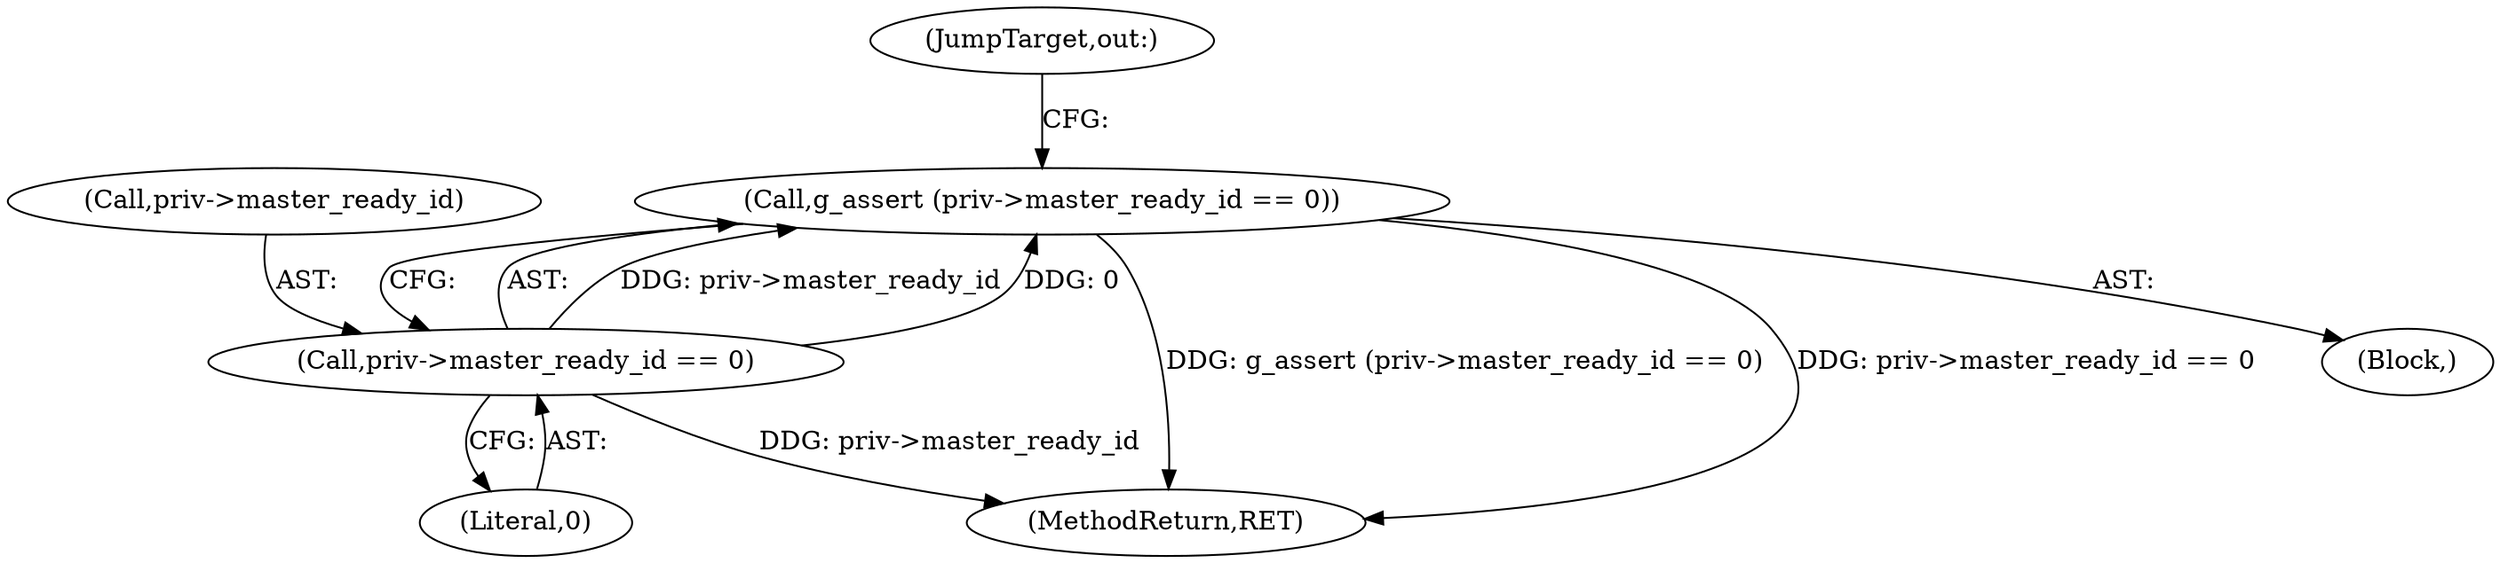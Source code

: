 digraph "0_NetworkManager_d5fc88e573fa58b93034b04d35a2454f5d28cad9@API" {
"1003695" [label="(Call,g_assert (priv->master_ready_id == 0))"];
"1003696" [label="(Call,priv->master_ready_id == 0)"];
"1003697" [label="(Call,priv->master_ready_id)"];
"1003696" [label="(Call,priv->master_ready_id == 0)"];
"1003704" [label="(JumpTarget,out:)"];
"1003691" [label="(Block,)"];
"1007368" [label="(MethodReturn,RET)"];
"1003695" [label="(Call,g_assert (priv->master_ready_id == 0))"];
"1003700" [label="(Literal,0)"];
"1003695" -> "1003691"  [label="AST: "];
"1003695" -> "1003696"  [label="CFG: "];
"1003696" -> "1003695"  [label="AST: "];
"1003704" -> "1003695"  [label="CFG: "];
"1003695" -> "1007368"  [label="DDG: g_assert (priv->master_ready_id == 0)"];
"1003695" -> "1007368"  [label="DDG: priv->master_ready_id == 0"];
"1003696" -> "1003695"  [label="DDG: priv->master_ready_id"];
"1003696" -> "1003695"  [label="DDG: 0"];
"1003696" -> "1003700"  [label="CFG: "];
"1003697" -> "1003696"  [label="AST: "];
"1003700" -> "1003696"  [label="AST: "];
"1003696" -> "1007368"  [label="DDG: priv->master_ready_id"];
}
